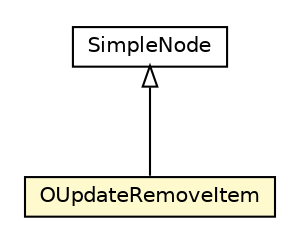 #!/usr/local/bin/dot
#
# Class diagram 
# Generated by UMLGraph version R5_6-24-gf6e263 (http://www.umlgraph.org/)
#

digraph G {
	edge [fontname="Helvetica",fontsize=10,labelfontname="Helvetica",labelfontsize=10];
	node [fontname="Helvetica",fontsize=10,shape=plaintext];
	nodesep=0.25;
	ranksep=0.5;
	// com.orientechnologies.orient.core.sql.parser.OUpdateRemoveItem
	c7795418 [label=<<table title="com.orientechnologies.orient.core.sql.parser.OUpdateRemoveItem" border="0" cellborder="1" cellspacing="0" cellpadding="2" port="p" bgcolor="lemonChiffon" href="./OUpdateRemoveItem.html">
		<tr><td><table border="0" cellspacing="0" cellpadding="1">
<tr><td align="center" balign="center"> OUpdateRemoveItem </td></tr>
		</table></td></tr>
		</table>>, URL="./OUpdateRemoveItem.html", fontname="Helvetica", fontcolor="black", fontsize=10.0];
	// com.orientechnologies.orient.core.sql.parser.SimpleNode
	c7795468 [label=<<table title="com.orientechnologies.orient.core.sql.parser.SimpleNode" border="0" cellborder="1" cellspacing="0" cellpadding="2" port="p" href="./SimpleNode.html">
		<tr><td><table border="0" cellspacing="0" cellpadding="1">
<tr><td align="center" balign="center"> SimpleNode </td></tr>
		</table></td></tr>
		</table>>, URL="./SimpleNode.html", fontname="Helvetica", fontcolor="black", fontsize=10.0];
	//com.orientechnologies.orient.core.sql.parser.OUpdateRemoveItem extends com.orientechnologies.orient.core.sql.parser.SimpleNode
	c7795468:p -> c7795418:p [dir=back,arrowtail=empty];
}

